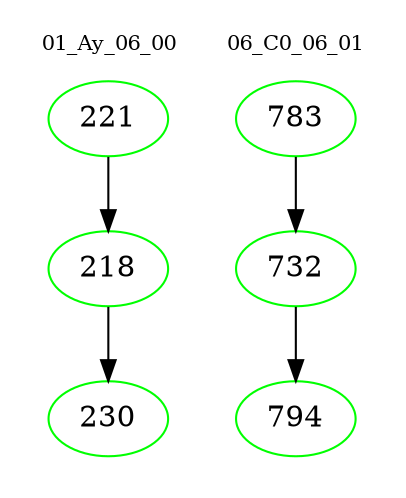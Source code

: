 digraph{
subgraph cluster_0 {
color = white
label = "01_Ay_06_00";
fontsize=10;
T0_221 [label="221", color="green"]
T0_221 -> T0_218 [color="black"]
T0_218 [label="218", color="green"]
T0_218 -> T0_230 [color="black"]
T0_230 [label="230", color="green"]
}
subgraph cluster_1 {
color = white
label = "06_C0_06_01";
fontsize=10;
T1_783 [label="783", color="green"]
T1_783 -> T1_732 [color="black"]
T1_732 [label="732", color="green"]
T1_732 -> T1_794 [color="black"]
T1_794 [label="794", color="green"]
}
}

